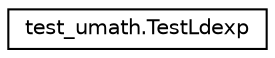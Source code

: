 digraph "Graphical Class Hierarchy"
{
 // LATEX_PDF_SIZE
  edge [fontname="Helvetica",fontsize="10",labelfontname="Helvetica",labelfontsize="10"];
  node [fontname="Helvetica",fontsize="10",shape=record];
  rankdir="LR";
  Node0 [label="test_umath.TestLdexp",height=0.2,width=0.4,color="black", fillcolor="white", style="filled",URL="$classtest__umath_1_1TestLdexp.html",tooltip=" "];
}
